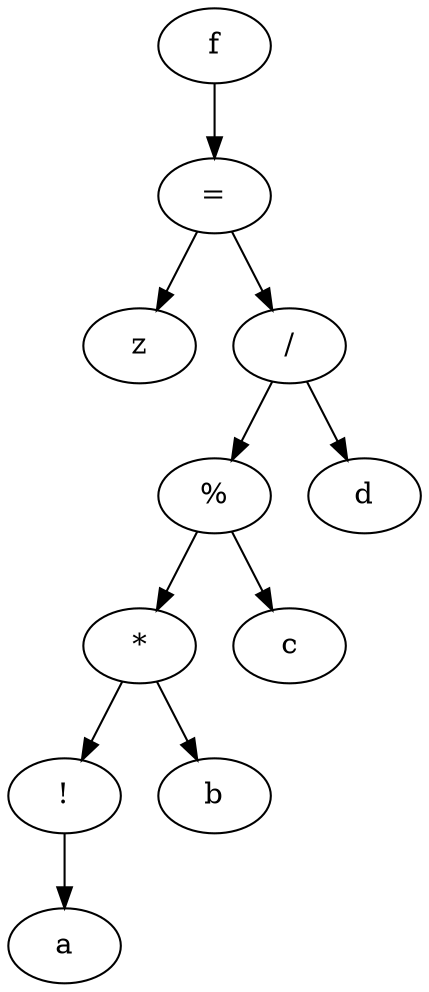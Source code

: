 # Executado assim: ./output2dot.sh 
# https://graphviz.org/doc/info/lang.html
digraph {
  x5592c6352370 -> x5592c6352760
  x5592c6352760 -> x5592c63527b0
  x5592c63527b0 [label="z"]
  x5592c6352760 -> x5592c63526f0
  x5592c63526f0 -> x5592c6352610
  x5592c6352610 -> x5592c6352530
  x5592c6352530 -> x5592c6352450
  x5592c6352450 -> x5592c6352420
  x5592c6352420 [label="a"]
  x5592c6352450 [label="!"]
  x5592c6352530 -> x5592c6352500
  x5592c6352500 [label="b"]
  x5592c6352530 [label="*"]
  x5592c6352610 -> x5592c63525e0
  x5592c63525e0 [label="c"]
  x5592c6352610 [label="%"]
  x5592c63526f0 -> x5592c63526c0
  x5592c63526c0 [label="d"]
  x5592c63526f0 [label="/"]
  x5592c6352760 [label="="]
  x5592c6352370 [label="f"]
}
